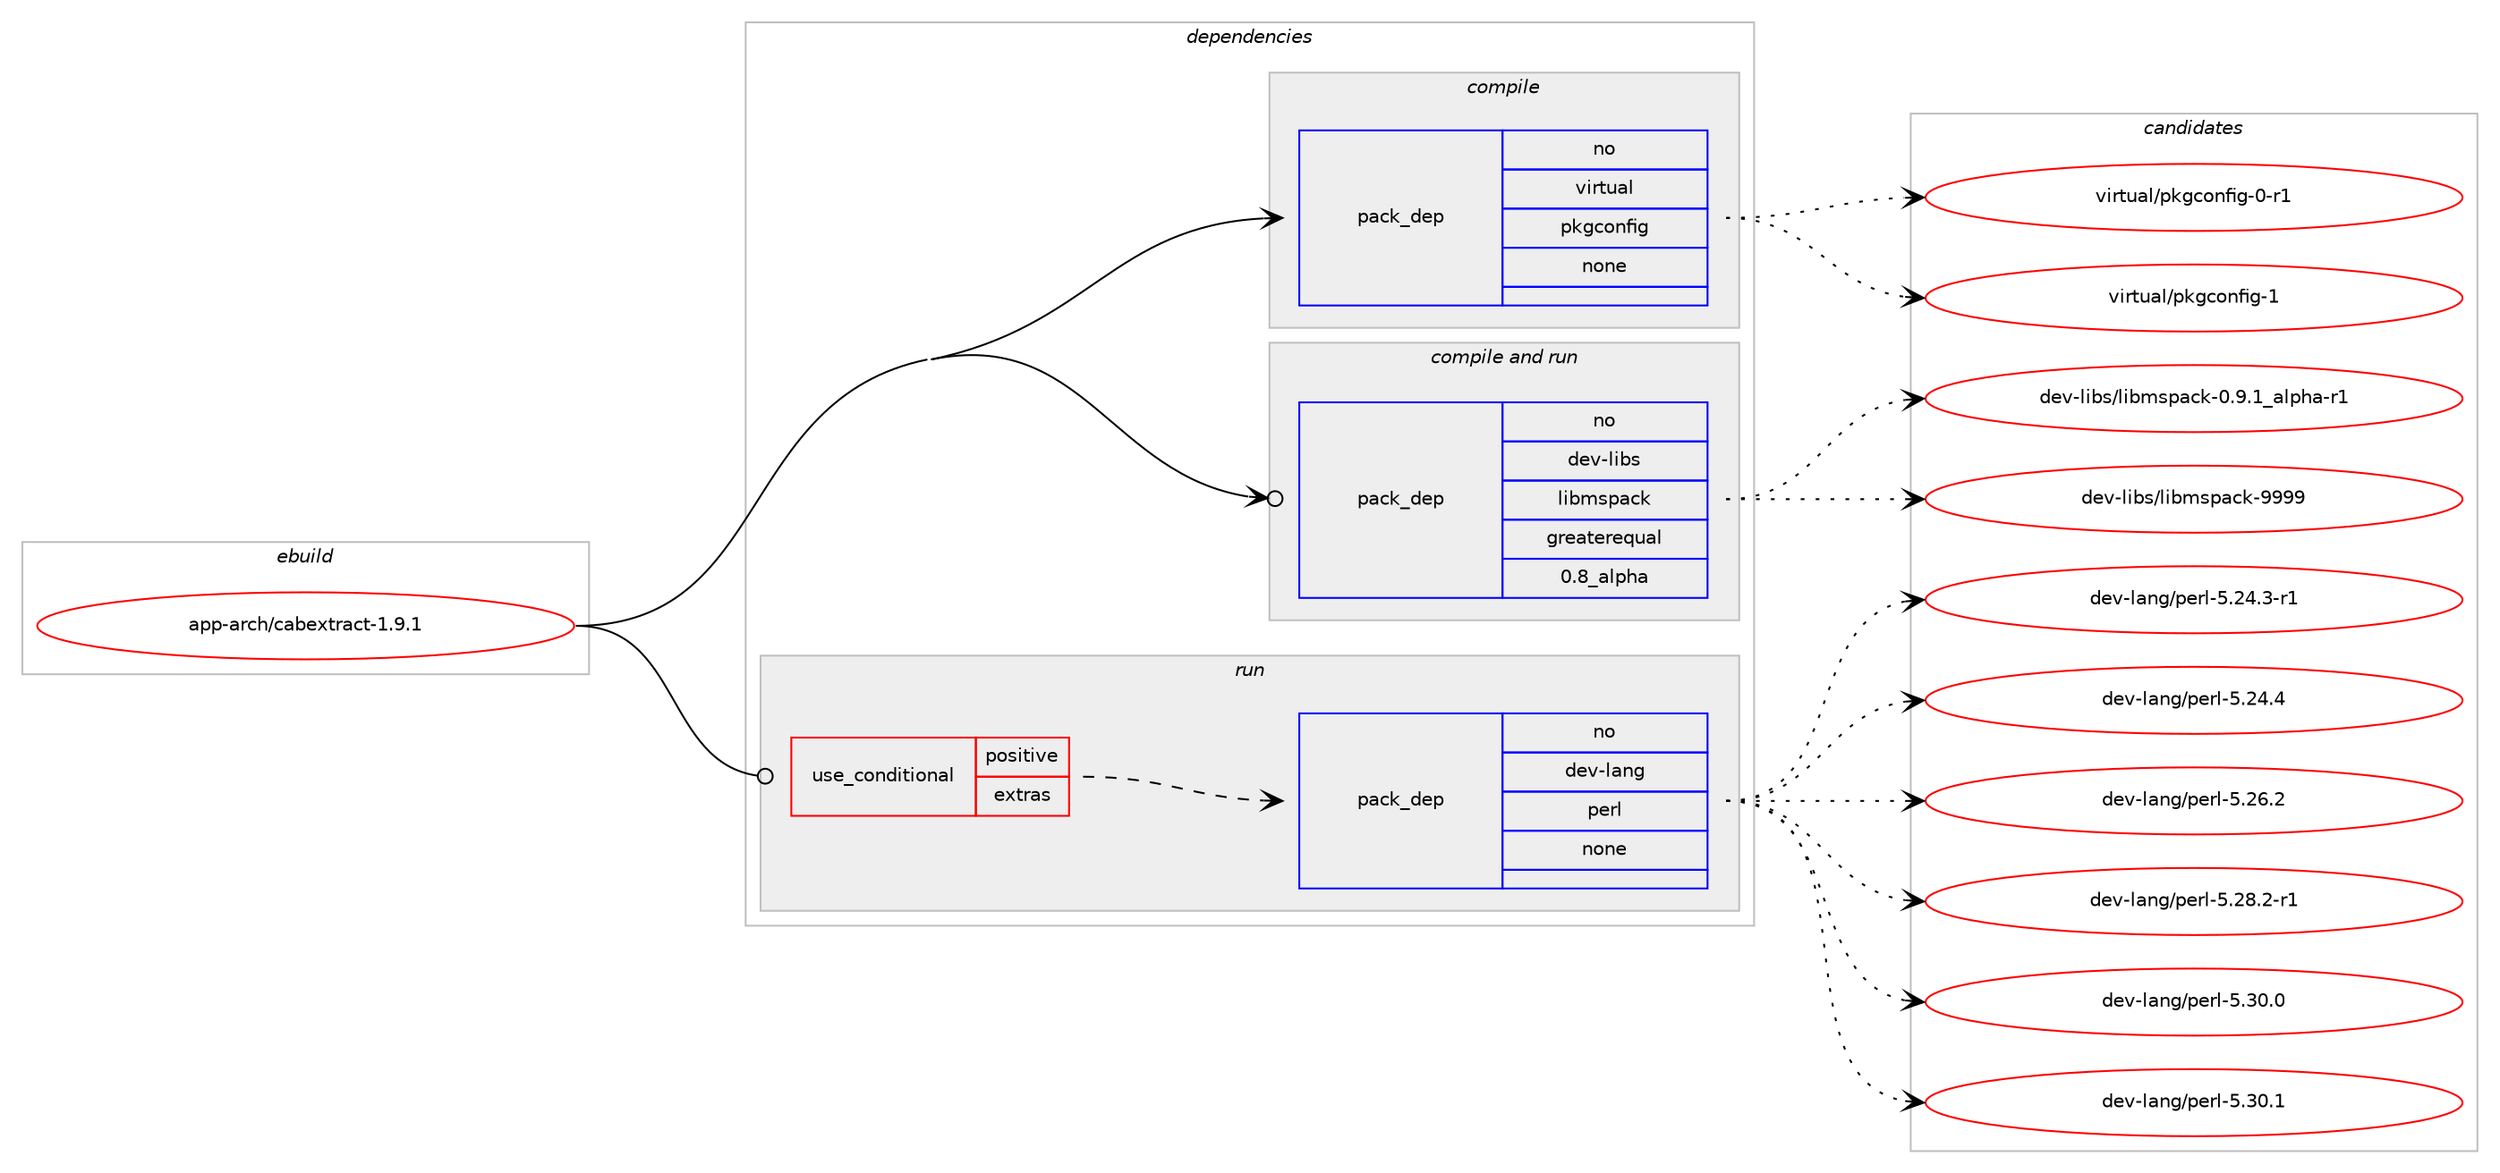 digraph prolog {

# *************
# Graph options
# *************

newrank=true;
concentrate=true;
compound=true;
graph [rankdir=LR,fontname=Helvetica,fontsize=10,ranksep=1.5];#, ranksep=2.5, nodesep=0.2];
edge  [arrowhead=vee];
node  [fontname=Helvetica,fontsize=10];

# **********
# The ebuild
# **********

subgraph cluster_leftcol {
color=gray;
rank=same;
label=<<i>ebuild</i>>;
id [label="app-arch/cabextract-1.9.1", color=red, width=4, href="../app-arch/cabextract-1.9.1.svg"];
}

# ****************
# The dependencies
# ****************

subgraph cluster_midcol {
color=gray;
label=<<i>dependencies</i>>;
subgraph cluster_compile {
fillcolor="#eeeeee";
style=filled;
label=<<i>compile</i>>;
subgraph pack351174 {
dependency472348 [label=<<TABLE BORDER="0" CELLBORDER="1" CELLSPACING="0" CELLPADDING="4" WIDTH="220"><TR><TD ROWSPAN="6" CELLPADDING="30">pack_dep</TD></TR><TR><TD WIDTH="110">no</TD></TR><TR><TD>virtual</TD></TR><TR><TD>pkgconfig</TD></TR><TR><TD>none</TD></TR><TR><TD></TD></TR></TABLE>>, shape=none, color=blue];
}
id:e -> dependency472348:w [weight=20,style="solid",arrowhead="vee"];
}
subgraph cluster_compileandrun {
fillcolor="#eeeeee";
style=filled;
label=<<i>compile and run</i>>;
subgraph pack351175 {
dependency472349 [label=<<TABLE BORDER="0" CELLBORDER="1" CELLSPACING="0" CELLPADDING="4" WIDTH="220"><TR><TD ROWSPAN="6" CELLPADDING="30">pack_dep</TD></TR><TR><TD WIDTH="110">no</TD></TR><TR><TD>dev-libs</TD></TR><TR><TD>libmspack</TD></TR><TR><TD>greaterequal</TD></TR><TR><TD>0.8_alpha</TD></TR></TABLE>>, shape=none, color=blue];
}
id:e -> dependency472349:w [weight=20,style="solid",arrowhead="odotvee"];
}
subgraph cluster_run {
fillcolor="#eeeeee";
style=filled;
label=<<i>run</i>>;
subgraph cond112601 {
dependency472350 [label=<<TABLE BORDER="0" CELLBORDER="1" CELLSPACING="0" CELLPADDING="4"><TR><TD ROWSPAN="3" CELLPADDING="10">use_conditional</TD></TR><TR><TD>positive</TD></TR><TR><TD>extras</TD></TR></TABLE>>, shape=none, color=red];
subgraph pack351176 {
dependency472351 [label=<<TABLE BORDER="0" CELLBORDER="1" CELLSPACING="0" CELLPADDING="4" WIDTH="220"><TR><TD ROWSPAN="6" CELLPADDING="30">pack_dep</TD></TR><TR><TD WIDTH="110">no</TD></TR><TR><TD>dev-lang</TD></TR><TR><TD>perl</TD></TR><TR><TD>none</TD></TR><TR><TD></TD></TR></TABLE>>, shape=none, color=blue];
}
dependency472350:e -> dependency472351:w [weight=20,style="dashed",arrowhead="vee"];
}
id:e -> dependency472350:w [weight=20,style="solid",arrowhead="odot"];
}
}

# **************
# The candidates
# **************

subgraph cluster_choices {
rank=same;
color=gray;
label=<<i>candidates</i>>;

subgraph choice351174 {
color=black;
nodesep=1;
choice11810511411611797108471121071039911111010210510345484511449 [label="virtual/pkgconfig-0-r1", color=red, width=4,href="../virtual/pkgconfig-0-r1.svg"];
choice1181051141161179710847112107103991111101021051034549 [label="virtual/pkgconfig-1", color=red, width=4,href="../virtual/pkgconfig-1.svg"];
dependency472348:e -> choice11810511411611797108471121071039911111010210510345484511449:w [style=dotted,weight="100"];
dependency472348:e -> choice1181051141161179710847112107103991111101021051034549:w [style=dotted,weight="100"];
}
subgraph choice351175 {
color=black;
nodesep=1;
choice1001011184510810598115471081059810911511297991074548465746499597108112104974511449 [label="dev-libs/libmspack-0.9.1_alpha-r1", color=red, width=4,href="../dev-libs/libmspack-0.9.1_alpha-r1.svg"];
choice1001011184510810598115471081059810911511297991074557575757 [label="dev-libs/libmspack-9999", color=red, width=4,href="../dev-libs/libmspack-9999.svg"];
dependency472349:e -> choice1001011184510810598115471081059810911511297991074548465746499597108112104974511449:w [style=dotted,weight="100"];
dependency472349:e -> choice1001011184510810598115471081059810911511297991074557575757:w [style=dotted,weight="100"];
}
subgraph choice351176 {
color=black;
nodesep=1;
choice100101118451089711010347112101114108455346505246514511449 [label="dev-lang/perl-5.24.3-r1", color=red, width=4,href="../dev-lang/perl-5.24.3-r1.svg"];
choice10010111845108971101034711210111410845534650524652 [label="dev-lang/perl-5.24.4", color=red, width=4,href="../dev-lang/perl-5.24.4.svg"];
choice10010111845108971101034711210111410845534650544650 [label="dev-lang/perl-5.26.2", color=red, width=4,href="../dev-lang/perl-5.26.2.svg"];
choice100101118451089711010347112101114108455346505646504511449 [label="dev-lang/perl-5.28.2-r1", color=red, width=4,href="../dev-lang/perl-5.28.2-r1.svg"];
choice10010111845108971101034711210111410845534651484648 [label="dev-lang/perl-5.30.0", color=red, width=4,href="../dev-lang/perl-5.30.0.svg"];
choice10010111845108971101034711210111410845534651484649 [label="dev-lang/perl-5.30.1", color=red, width=4,href="../dev-lang/perl-5.30.1.svg"];
dependency472351:e -> choice100101118451089711010347112101114108455346505246514511449:w [style=dotted,weight="100"];
dependency472351:e -> choice10010111845108971101034711210111410845534650524652:w [style=dotted,weight="100"];
dependency472351:e -> choice10010111845108971101034711210111410845534650544650:w [style=dotted,weight="100"];
dependency472351:e -> choice100101118451089711010347112101114108455346505646504511449:w [style=dotted,weight="100"];
dependency472351:e -> choice10010111845108971101034711210111410845534651484648:w [style=dotted,weight="100"];
dependency472351:e -> choice10010111845108971101034711210111410845534651484649:w [style=dotted,weight="100"];
}
}

}
